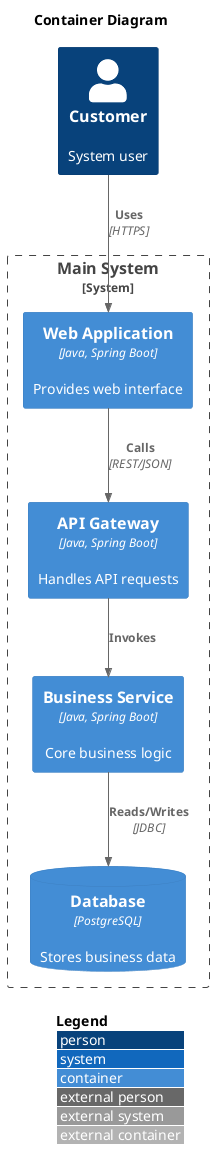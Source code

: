 @startuml
!include <C4/C4_Container>

LAYOUT_WITH_LEGEND()

title Container Diagram

Person(customer, "Customer", "System user")

System_Boundary(system, "Main System") {
    Container(web, "Web Application", "Java, Spring Boot", "Provides web interface")
    Container(api, "API Gateway", "Java, Spring Boot", "Handles API requests")
    Container(service, "Business Service", "Java, Spring Boot", "Core business logic")
    ContainerDb(db, "Database", "PostgreSQL", "Stores business data")
}

Rel(customer, web, "Uses", "HTTPS")
Rel(web, api, "Calls", "REST/JSON")
Rel(api, service, "Invokes")
Rel(service, db, "Reads/Writes", "JDBC")

@enduml

